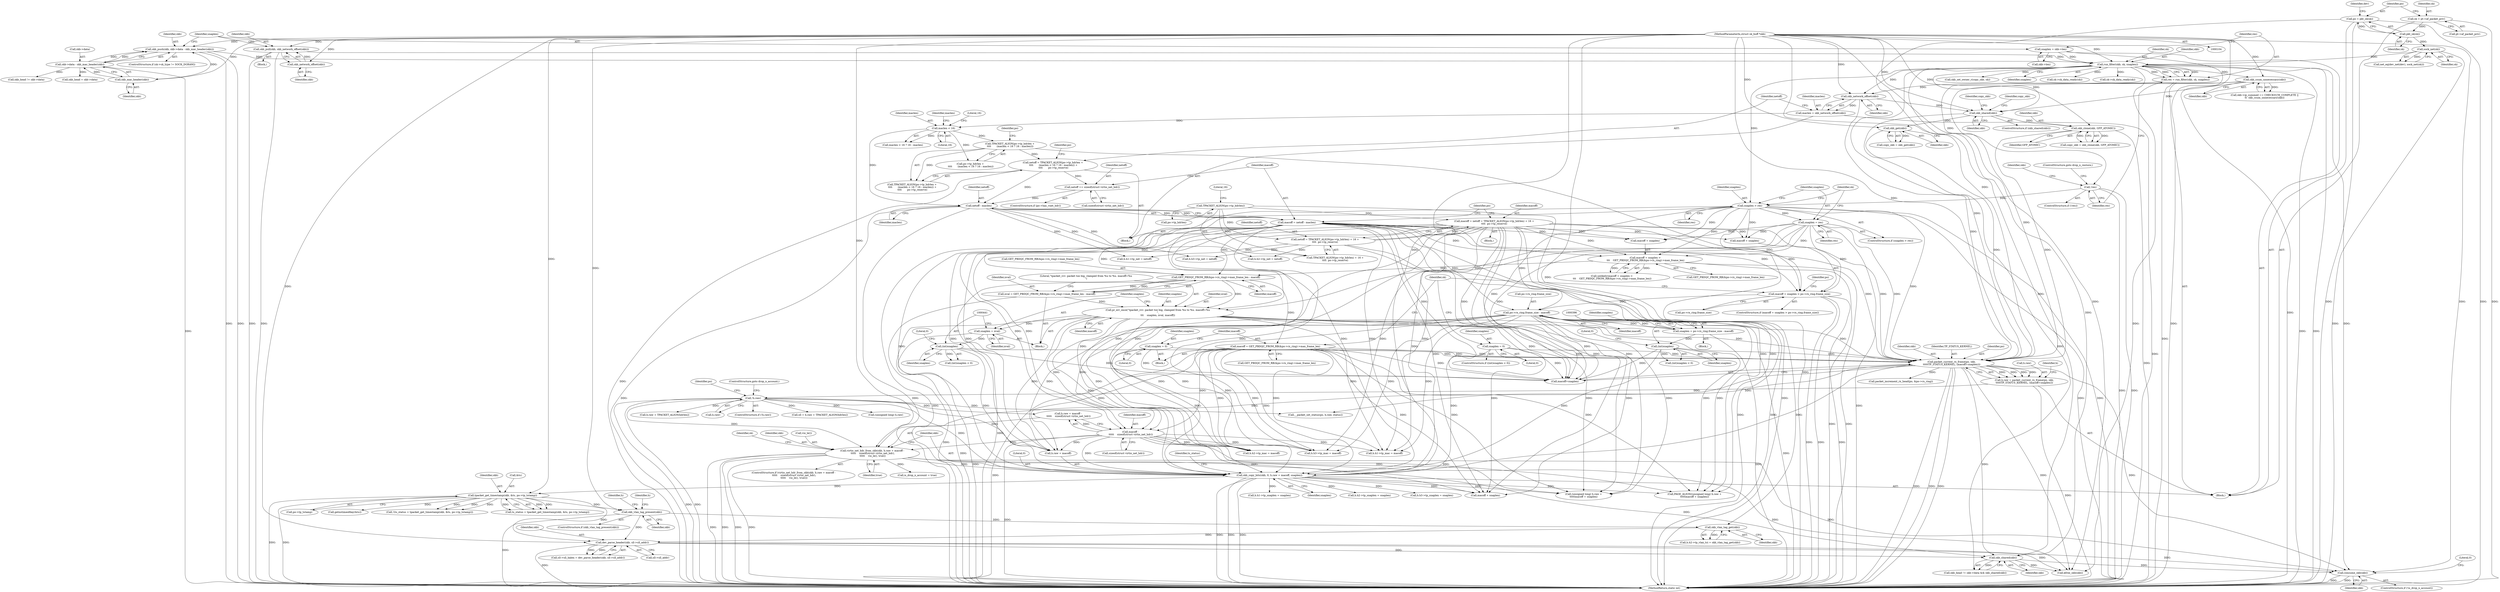 digraph "0_linux_edbd58be15a957f6a760c4a514cd475217eb97fd@pointer" {
"1000991" [label="(Call,consume_skb(skb))"];
"1000974" [label="(Call,skb_shared(skb))"];
"1000853" [label="(Call,dev_parse_header(skb, sll->sll_addr))"];
"1000699" [label="(Call,skb_vlan_tag_present(skb))"];
"1000572" [label="(Call,tpacket_get_timestamp(skb, &ts, po->tp_tstamp))"];
"1000559" [label="(Call,skb_copy_bits(skb, 0, h.raw + macoff, snaplen))"];
"1000538" [label="(Call,virtio_net_hdr_from_skb(skb, h.raw + macoff -\n \t\t\t\t\t    sizeof(struct virtio_net_hdr),\n \t\t\t\t\t    vio_le(), true))"];
"1000468" [label="(Call,packet_current_rx_frame(po, skb,\n\t\t\t\t\tTP_STATUS_KERNEL, (macoff+snaplen)))"];
"1000175" [label="(Call,po = pkt_sk(sk))"];
"1000177" [label="(Call,pkt_sk(sk))"];
"1000170" [label="(Call,sk = pt->af_packet_priv)"];
"1000372" [label="(Call,skb_get(skb))"];
"1000360" [label="(Call,skb_shared(skb))"];
"1000294" [label="(Call,skb_network_offset(skb))"];
"1000256" [label="(Call,skb_csum_unnecessary(skb))"];
"1000225" [label="(Call,run_filter(skb, sk, snaplen))"];
"1000198" [label="(Call,skb_push(skb, skb->data - skb_mac_header(skb)))"];
"1000204" [label="(Call,skb_mac_header(skb))"];
"1000105" [label="(MethodParameterIn,struct sk_buff *skb)"];
"1000200" [label="(Call,skb->data - skb_mac_header(skb))"];
"1000214" [label="(Call,skb_pull(skb, skb_network_offset(skb)))"];
"1000216" [label="(Call,skb_network_offset(skb))"];
"1000184" [label="(Call,sock_net(sk))"];
"1000218" [label="(Call,snaplen = skb->len)"];
"1000365" [label="(Call,skb_clone(skb, GFP_ATOMIC))"];
"1000386" [label="(Call,po->rx_ring.frame_size - macoff)"];
"1000334" [label="(Call,macoff + snaplen > po->rx_ring.frame_size)"];
"1000275" [label="(Call,macoff = netoff = TPACKET_ALIGN(po->tp_hdrlen) + 16 +\n\t\t\t\t  po->tp_reserve)"];
"1000277" [label="(Call,netoff = TPACKET_ALIGN(po->tp_hdrlen) + 16 +\n\t\t\t\t  po->tp_reserve)"];
"1000280" [label="(Call,TPACKET_ALIGN(po->tp_hdrlen))"];
"1000321" [label="(Call,macoff = netoff - maclen)"];
"1000323" [label="(Call,netoff - maclen)"];
"1000317" [label="(Call,netoff += sizeof(struct virtio_net_hdr))"];
"1000296" [label="(Call,netoff = TPACKET_ALIGN(po->tp_hdrlen +\n \t\t\t\t       (maclen < 16 ? 16 : maclen)) +\n \t\t\t\t       po->tp_reserve)"];
"1000299" [label="(Call,TPACKET_ALIGN(po->tp_hdrlen +\n \t\t\t\t       (maclen < 16 ? 16 : maclen)))"];
"1000305" [label="(Call,maclen < 16)"];
"1000292" [label="(Call,maclen = skb_network_offset(skb))"];
"1000262" [label="(Call,snaplen > res)"];
"1000230" [label="(Call,!res)"];
"1000223" [label="(Call,res = run_filter(skb, sk, snaplen))"];
"1000265" [label="(Call,snaplen = res)"];
"1000448" [label="(Call,macoff = GET_PBDQC_FROM_RB(&po->rx_ring)->max_frame_len)"];
"1000420" [label="(Call,GET_PBDQC_FROM_RB(&po->rx_ring)->max_frame_len - macoff)"];
"1000405" [label="(Call,macoff + snaplen >\n \t\t\t    GET_PBDQC_FROM_RB(&po->rx_ring)->max_frame_len)"];
"1000429" [label="(Call,pr_err_once(\"tpacket_rcv: packet too big, clamped from %u to %u. macoff=%u\n\",\n\t\t\t    snaplen, nval, macoff))"];
"1000418" [label="(Call,nval = GET_PBDQC_FROM_RB(&po->rx_ring)->max_frame_len - macoff)"];
"1000440" [label="(Call,(int)snaplen)"];
"1000434" [label="(Call,snaplen = nval)"];
"1000395" [label="(Call,(int)snaplen)"];
"1000384" [label="(Call,snaplen = po->rx_ring.frame_size - macoff)"];
"1000445" [label="(Call,snaplen = 0)"];
"1000399" [label="(Call,snaplen = 0)"];
"1000476" [label="(Call,!h.raw)"];
"1000464" [label="(Call,h.raw = packet_current_rx_frame(po, skb,\n\t\t\t\t\tTP_STATUS_KERNEL, (macoff+snaplen)))"];
"1000544" [label="(Call,macoff -\n \t\t\t\t\t    sizeof(struct virtio_net_hdr))"];
"1000708" [label="(Call,skb_vlan_tag_get(skb))"];
"1000572" [label="(Call,tpacket_get_timestamp(skb, &ts, po->tp_tstamp))"];
"1000919" [label="(Call,(unsigned long) h.raw +\n\t\t\t\t\tmacoff + snaplen)"];
"1000292" [label="(Call,maclen = skb_network_offset(skb))"];
"1000385" [label="(Identifier,snaplen)"];
"1000445" [label="(Call,snaplen = 0)"];
"1000464" [label="(Call,h.raw = packet_current_rx_frame(po, skb,\n\t\t\t\t\tTP_STATUS_KERNEL, (macoff+snaplen)))"];
"1000220" [label="(Call,skb->len)"];
"1000315" [label="(Identifier,po)"];
"1000311" [label="(Identifier,po)"];
"1000257" [label="(Identifier,skb)"];
"1000232" [label="(ControlStructure,goto drop_n_restore;)"];
"1000386" [label="(Call,po->rx_ring.frame_size - macoff)"];
"1000373" [label="(Identifier,skb)"];
"1000381" [label="(Call,skb_set_owner_r(copy_skb, sk))"];
"1000277" [label="(Call,netoff = TPACKET_ALIGN(po->tp_hdrlen) + 16 +\n\t\t\t\t  po->tp_reserve)"];
"1000213" [label="(Block,)"];
"1000181" [label="(Call,net_eq(dev_net(dev), sock_net(sk)))"];
"1000219" [label="(Identifier,snaplen)"];
"1000468" [label="(Call,packet_current_rx_frame(po, skb,\n\t\t\t\t\tTP_STATUS_KERNEL, (macoff+snaplen)))"];
"1000290" [label="(Block,)"];
"1000271" [label="(Identifier,sk)"];
"1000855" [label="(Call,sll->sll_addr)"];
"1000920" [label="(Call,(unsigned long) h.raw)"];
"1000548" [label="(Call,vio_le())"];
"1000404" [label="(Call,unlikely(macoff + snaplen >\n \t\t\t    GET_PBDQC_FROM_RB(&po->rx_ring)->max_frame_len))"];
"1000178" [label="(Identifier,sk)"];
"1000217" [label="(Identifier,skb)"];
"1000573" [label="(Identifier,skb)"];
"1000461" [label="(Identifier,sk)"];
"1000843" [label="(Call,h.raw + TPACKET_ALIGN(hdrlen))"];
"1000265" [label="(Call,snaplen = res)"];
"1000304" [label="(Call,maclen < 16 ? 16 : maclen)"];
"1000470" [label="(Identifier,skb)"];
"1000228" [label="(Identifier,snaplen)"];
"1000275" [label="(Call,macoff = netoff = TPACKET_ALIGN(po->tp_hdrlen) + 16 +\n\t\t\t\t  po->tp_reserve)"];
"1000992" [label="(Identifier,skb)"];
"1000537" [label="(ControlStructure,if (virtio_net_hdr_from_skb(skb, h.raw + macoff -\n \t\t\t\t\t    sizeof(struct virtio_net_hdr),\n \t\t\t\t\t    vio_le(), true)))"];
"1000306" [label="(Identifier,maclen)"];
"1000571" [label="(Identifier,ts_status)"];
"1000176" [label="(Identifier,po)"];
"1000170" [label="(Call,sk = pt->af_packet_priv)"];
"1000313" [label="(ControlStructure,if (po->has_vnet_hdr))"];
"1000447" [label="(Literal,0)"];
"1000793" [label="(Call,h.h3->tp_net = netoff)"];
"1000395" [label="(Call,(int)snaplen)"];
"1000431" [label="(Identifier,snaplen)"];
"1000484" [label="(Identifier,po)"];
"1000709" [label="(Identifier,skb)"];
"1000236" [label="(Identifier,skb)"];
"1000227" [label="(Identifier,sk)"];
"1000325" [label="(Identifier,maclen)"];
"1000321" [label="(Call,macoff = netoff - maclen)"];
"1000319" [label="(Call,sizeof(struct virtio_net_hdr))"];
"1000401" [label="(Literal,0)"];
"1000334" [label="(Call,macoff + snaplen > po->rx_ring.frame_size)"];
"1000335" [label="(Call,macoff + snaplen)"];
"1000700" [label="(Identifier,skb)"];
"1000177" [label="(Call,pkt_sk(sk))"];
"1000367" [label="(Identifier,GFP_ATOMIC)"];
"1000297" [label="(Identifier,netoff)"];
"1000256" [label="(Call,skb_csum_unnecessary(skb))"];
"1000371" [label="(Identifier,copy_skb)"];
"1000398" [label="(Literal,0)"];
"1000215" [label="(Identifier,skb)"];
"1000446" [label="(Identifier,snaplen)"];
"1000205" [label="(Identifier,skb)"];
"1000109" [label="(Block,)"];
"1000171" [label="(Identifier,sk)"];
"1000323" [label="(Call,netoff - maclen)"];
"1000443" [label="(Literal,0)"];
"1001022" [label="(MethodReturn,static int)"];
"1000432" [label="(Identifier,nval)"];
"1000406" [label="(Call,macoff + snaplen)"];
"1000546" [label="(Call,sizeof(struct virtio_net_hdr))"];
"1000309" [label="(Identifier,maclen)"];
"1000216" [label="(Call,skb_network_offset(skb))"];
"1000308" [label="(Literal,16)"];
"1000918" [label="(Call,PAGE_ALIGN((unsigned long) h.raw +\n\t\t\t\t\tmacoff + snaplen))"];
"1000200" [label="(Call,skb->data - skb_mac_header(skb))"];
"1000488" [label="(Call,packet_increment_rx_head(po, &po->rx_ring))"];
"1000264" [label="(Identifier,res)"];
"1000477" [label="(Call,h.raw)"];
"1000853" [label="(Call,dev_parse_header(skb, sll->sll_addr))"];
"1000544" [label="(Call,macoff -\n \t\t\t\t\t    sizeof(struct virtio_net_hdr))"];
"1000433" [label="(Identifier,macoff)"];
"1000925" [label="(Call,macoff + snaplen)"];
"1000428" [label="(Identifier,macoff)"];
"1000400" [label="(Identifier,snaplen)"];
"1000702" [label="(Call,h.h2->tp_vlan_tci = skb_vlan_tag_get(skb))"];
"1000365" [label="(Call,skb_clone(skb, GFP_ATOMIC))"];
"1000226" [label="(Identifier,skb)"];
"1000786" [label="(Call,h.h3->tp_mac = macoff)"];
"1000263" [label="(Identifier,snaplen)"];
"1000192" [label="(ControlStructure,if (sk->sk_type != SOCK_DGRAM))"];
"1000614" [label="(Call,h.h1->tp_net = netoff)"];
"1000343" [label="(Block,)"];
"1000231" [label="(Identifier,res)"];
"1000994" [label="(Call,kfree_skb(skb))"];
"1000361" [label="(Identifier,skb)"];
"1000607" [label="(Call,h.h1->tp_mac = macoff)"];
"1000405" [label="(Call,macoff + snaplen >\n \t\t\t    GET_PBDQC_FROM_RB(&po->rx_ring)->max_frame_len)"];
"1000854" [label="(Identifier,skb)"];
"1000318" [label="(Identifier,netoff)"];
"1000296" [label="(Call,netoff = TPACKET_ALIGN(po->tp_hdrlen +\n \t\t\t\t       (maclen < 16 ? 16 : maclen)) +\n \t\t\t\t       po->tp_reserve)"];
"1000849" [label="(Call,sll->sll_halen = dev_parse_header(skb, sll->sll_addr))"];
"1000285" [label="(Literal,16)"];
"1000444" [label="(Block,)"];
"1000279" [label="(Call,TPACKET_ALIGN(po->tp_hdrlen) + 16 +\n\t\t\t\t  po->tp_reserve)"];
"1000436" [label="(Identifier,nval)"];
"1000387" [label="(Call,po->rx_ring.frame_size)"];
"1000779" [label="(Call,h.h3->tp_snaplen = snaplen)"];
"1000175" [label="(Call,po = pkt_sk(sk))"];
"1000370" [label="(Call,copy_skb = skb_get(skb))"];
"1000250" [label="(Call,skb->ip_summed == CHECKSUM_COMPLETE ||\n\t\t  skb_csum_unnecessary(skb))"];
"1000224" [label="(Identifier,res)"];
"1000475" [label="(ControlStructure,if (!h.raw))"];
"1000281" [label="(Call,po->tp_hdrlen)"];
"1000730" [label="(Identifier,h)"];
"1000294" [label="(Call,skb_network_offset(skb))"];
"1000366" [label="(Identifier,skb)"];
"1000540" [label="(Call,h.raw + macoff -\n \t\t\t\t\t    sizeof(struct virtio_net_hdr))"];
"1000360" [label="(Call,skb_shared(skb))"];
"1000372" [label="(Call,skb_get(skb))"];
"1000666" [label="(Call,h.h2->tp_mac = macoff)"];
"1000448" [label="(Call,macoff = GET_PBDQC_FROM_RB(&po->rx_ring)->max_frame_len)"];
"1000545" [label="(Identifier,macoff)"];
"1000600" [label="(Call,h.h1->tp_snaplen = snaplen)"];
"1000204" [label="(Call,skb_mac_header(skb))"];
"1000305" [label="(Call,maclen < 16)"];
"1000574" [label="(Call,&ts)"];
"1000359" [label="(ControlStructure,if (skb_shared(skb)))"];
"1000480" [label="(ControlStructure,goto drop_n_account;)"];
"1000538" [label="(Call,virtio_net_hdr_from_skb(skb, h.raw + macoff -\n \t\t\t\t\t    sizeof(struct virtio_net_hdr),\n \t\t\t\t\t    vio_le(), true))"];
"1000465" [label="(Call,h.raw)"];
"1000449" [label="(Identifier,macoff)"];
"1000299" [label="(Call,TPACKET_ALIGN(po->tp_hdrlen +\n \t\t\t\t       (maclen < 16 ? 16 : maclen)))"];
"1000230" [label="(Call,!res)"];
"1000183" [label="(Identifier,dev)"];
"1000975" [label="(Identifier,skb)"];
"1000300" [label="(Call,po->tp_hdrlen +\n \t\t\t\t       (maclen < 16 ? 16 : maclen))"];
"1000409" [label="(Call,GET_PBDQC_FROM_RB(&po->rx_ring)->max_frame_len)"];
"1000393" [label="(ControlStructure,if ((int)snaplen < 0))"];
"1000539" [label="(Identifier,skb)"];
"1000567" [label="(Identifier,snaplen)"];
"1000988" [label="(ControlStructure,if (!is_drop_n_account))"];
"1000560" [label="(Identifier,skb)"];
"1000699" [label="(Call,skb_vlan_tag_present(skb))"];
"1000549" [label="(Identifier,true)"];
"1000421" [label="(Call,GET_PBDQC_FROM_RB(&po->rx_ring)->max_frame_len)"];
"1000841" [label="(Call,sll = h.raw + TPACKET_ALIGN(hdrlen))"];
"1000999" [label="(Call,is_drop_n_account = true)"];
"1000476" [label="(Call,!h.raw)"];
"1000347" [label="(Identifier,po)"];
"1000329" [label="(Identifier,po)"];
"1000338" [label="(Call,po->rx_ring.frame_size)"];
"1000274" [label="(Block,)"];
"1000280" [label="(Call,TPACKET_ALIGN(po->tp_hdrlen))"];
"1000974" [label="(Call,skb_shared(skb))"];
"1000420" [label="(Call,GET_PBDQC_FROM_RB(&po->rx_ring)->max_frame_len - macoff)"];
"1000276" [label="(Identifier,macoff)"];
"1000705" [label="(Identifier,h)"];
"1000997" [label="(Literal,0)"];
"1000105" [label="(MethodParameterIn,struct sk_buff *skb)"];
"1000708" [label="(Call,skb_vlan_tag_get(skb))"];
"1000317" [label="(Call,netoff += sizeof(struct virtio_net_hdr))"];
"1000394" [label="(Call,(int)snaplen < 0)"];
"1000262" [label="(Call,snaplen > res)"];
"1000579" [label="(Call,getnstimeofday(&ts))"];
"1000384" [label="(Call,snaplen = po->rx_ring.frame_size - macoff)"];
"1000392" [label="(Identifier,macoff)"];
"1000569" [label="(Call,!(ts_status = tpacket_get_timestamp(skb, &ts, po->tp_tstamp)))"];
"1000364" [label="(Identifier,copy_skb)"];
"1000324" [label="(Identifier,netoff)"];
"1000278" [label="(Identifier,netoff)"];
"1000439" [label="(Call,(int)snaplen < 0)"];
"1000307" [label="(Literal,16)"];
"1000198" [label="(Call,skb_push(skb, skb->data - skb_mac_header(skb)))"];
"1000562" [label="(Call,h.raw + macoff)"];
"1000559" [label="(Call,skb_copy_bits(skb, 0, h.raw + macoff, snaplen))"];
"1000374" [label="(Call,skb_head = skb->data)"];
"1001017" [label="(Call,sk->sk_data_ready(sk))"];
"1000969" [label="(Call,skb_head != skb->data)"];
"1000570" [label="(Call,ts_status = tpacket_get_timestamp(skb, &ts, po->tp_tstamp))"];
"1000267" [label="(Identifier,res)"];
"1000576" [label="(Call,po->tp_tstamp)"];
"1000223" [label="(Call,res = run_filter(skb, sk, snaplen))"];
"1000478" [label="(Identifier,h)"];
"1000416" [label="(Block,)"];
"1000968" [label="(Call,skb_head != skb->data && skb_shared(skb))"];
"1000225" [label="(Call,run_filter(skb, sk, snaplen))"];
"1000295" [label="(Identifier,skb)"];
"1000698" [label="(ControlStructure,if (skb_vlan_tag_present(skb)))"];
"1000471" [label="(Identifier,TP_STATUS_KERNEL)"];
"1000184" [label="(Call,sock_net(sk))"];
"1000418" [label="(Call,nval = GET_PBDQC_FROM_RB(&po->rx_ring)->max_frame_len - macoff)"];
"1000214" [label="(Call,skb_pull(skb, skb_network_offset(skb)))"];
"1000298" [label="(Call,TPACKET_ALIGN(po->tp_hdrlen +\n \t\t\t\t       (maclen < 16 ? 16 : maclen)) +\n \t\t\t\t       po->tp_reserve)"];
"1000561" [label="(Literal,0)"];
"1000419" [label="(Identifier,nval)"];
"1000229" [label="(ControlStructure,if (!res))"];
"1000951" [label="(Call,__packet_set_status(po, h.raw, status))"];
"1000266" [label="(Identifier,snaplen)"];
"1000472" [label="(Call,macoff+snaplen)"];
"1000991" [label="(Call,consume_skb(skb))"];
"1000293" [label="(Identifier,maclen)"];
"1000659" [label="(Call,h.h2->tp_snaplen = snaplen)"];
"1000429" [label="(Call,pr_err_once(\"tpacket_rcv: packet too big, clamped from %u to %u. macoff=%u\n\",\n\t\t\t    snaplen, nval, macoff))"];
"1000322" [label="(Identifier,macoff)"];
"1000397" [label="(Identifier,snaplen)"];
"1000399" [label="(Call,snaplen = 0)"];
"1000957" [label="(Call,sk->sk_data_ready(sk))"];
"1000201" [label="(Call,skb->data)"];
"1000450" [label="(Call,GET_PBDQC_FROM_RB(&po->rx_ring)->max_frame_len)"];
"1000434" [label="(Call,snaplen = nval)"];
"1000430" [label="(Literal,\"tpacket_rcv: packet too big, clamped from %u to %u. macoff=%u\n\")"];
"1000261" [label="(ControlStructure,if (snaplen > res))"];
"1000440" [label="(Call,(int)snaplen)"];
"1000469" [label="(Identifier,po)"];
"1000218" [label="(Call,snaplen = skb->len)"];
"1000333" [label="(ControlStructure,if (macoff + snaplen > po->rx_ring.frame_size))"];
"1000673" [label="(Call,h.h2->tp_net = netoff)"];
"1000172" [label="(Call,pt->af_packet_priv)"];
"1000185" [label="(Identifier,sk)"];
"1000199" [label="(Identifier,skb)"];
"1000363" [label="(Call,copy_skb = skb_clone(skb, GFP_ATOMIC))"];
"1000442" [label="(Identifier,snaplen)"];
"1000435" [label="(Identifier,snaplen)"];
"1000555" [label="(Identifier,sk)"];
"1000991" -> "1000988"  [label="AST: "];
"1000991" -> "1000992"  [label="CFG: "];
"1000992" -> "1000991"  [label="AST: "];
"1000997" -> "1000991"  [label="CFG: "];
"1000991" -> "1001022"  [label="DDG: "];
"1000991" -> "1001022"  [label="DDG: "];
"1000974" -> "1000991"  [label="DDG: "];
"1000853" -> "1000991"  [label="DDG: "];
"1000538" -> "1000991"  [label="DDG: "];
"1000468" -> "1000991"  [label="DDG: "];
"1000225" -> "1000991"  [label="DDG: "];
"1000105" -> "1000991"  [label="DDG: "];
"1000974" -> "1000968"  [label="AST: "];
"1000974" -> "1000975"  [label="CFG: "];
"1000975" -> "1000974"  [label="AST: "];
"1000968" -> "1000974"  [label="CFG: "];
"1000974" -> "1000968"  [label="DDG: "];
"1000853" -> "1000974"  [label="DDG: "];
"1000538" -> "1000974"  [label="DDG: "];
"1000468" -> "1000974"  [label="DDG: "];
"1000225" -> "1000974"  [label="DDG: "];
"1000105" -> "1000974"  [label="DDG: "];
"1000974" -> "1000994"  [label="DDG: "];
"1000853" -> "1000849"  [label="AST: "];
"1000853" -> "1000855"  [label="CFG: "];
"1000854" -> "1000853"  [label="AST: "];
"1000855" -> "1000853"  [label="AST: "];
"1000849" -> "1000853"  [label="CFG: "];
"1000853" -> "1001022"  [label="DDG: "];
"1000853" -> "1000849"  [label="DDG: "];
"1000853" -> "1000849"  [label="DDG: "];
"1000699" -> "1000853"  [label="DDG: "];
"1000708" -> "1000853"  [label="DDG: "];
"1000572" -> "1000853"  [label="DDG: "];
"1000105" -> "1000853"  [label="DDG: "];
"1000853" -> "1000994"  [label="DDG: "];
"1000699" -> "1000698"  [label="AST: "];
"1000699" -> "1000700"  [label="CFG: "];
"1000700" -> "1000699"  [label="AST: "];
"1000705" -> "1000699"  [label="CFG: "];
"1000730" -> "1000699"  [label="CFG: "];
"1000699" -> "1001022"  [label="DDG: "];
"1000572" -> "1000699"  [label="DDG: "];
"1000105" -> "1000699"  [label="DDG: "];
"1000699" -> "1000708"  [label="DDG: "];
"1000572" -> "1000570"  [label="AST: "];
"1000572" -> "1000576"  [label="CFG: "];
"1000573" -> "1000572"  [label="AST: "];
"1000574" -> "1000572"  [label="AST: "];
"1000576" -> "1000572"  [label="AST: "];
"1000570" -> "1000572"  [label="CFG: "];
"1000572" -> "1001022"  [label="DDG: "];
"1000572" -> "1001022"  [label="DDG: "];
"1000572" -> "1000569"  [label="DDG: "];
"1000572" -> "1000569"  [label="DDG: "];
"1000572" -> "1000569"  [label="DDG: "];
"1000572" -> "1000570"  [label="DDG: "];
"1000572" -> "1000570"  [label="DDG: "];
"1000572" -> "1000570"  [label="DDG: "];
"1000559" -> "1000572"  [label="DDG: "];
"1000105" -> "1000572"  [label="DDG: "];
"1000572" -> "1000579"  [label="DDG: "];
"1000559" -> "1000109"  [label="AST: "];
"1000559" -> "1000567"  [label="CFG: "];
"1000560" -> "1000559"  [label="AST: "];
"1000561" -> "1000559"  [label="AST: "];
"1000562" -> "1000559"  [label="AST: "];
"1000567" -> "1000559"  [label="AST: "];
"1000571" -> "1000559"  [label="CFG: "];
"1000559" -> "1001022"  [label="DDG: "];
"1000559" -> "1001022"  [label="DDG: "];
"1000559" -> "1001022"  [label="DDG: "];
"1000538" -> "1000559"  [label="DDG: "];
"1000468" -> "1000559"  [label="DDG: "];
"1000105" -> "1000559"  [label="DDG: "];
"1000476" -> "1000559"  [label="DDG: "];
"1000544" -> "1000559"  [label="DDG: "];
"1000386" -> "1000559"  [label="DDG: "];
"1000448" -> "1000559"  [label="DDG: "];
"1000429" -> "1000559"  [label="DDG: "];
"1000275" -> "1000559"  [label="DDG: "];
"1000321" -> "1000559"  [label="DDG: "];
"1000440" -> "1000559"  [label="DDG: "];
"1000395" -> "1000559"  [label="DDG: "];
"1000445" -> "1000559"  [label="DDG: "];
"1000399" -> "1000559"  [label="DDG: "];
"1000262" -> "1000559"  [label="DDG: "];
"1000265" -> "1000559"  [label="DDG: "];
"1000559" -> "1000600"  [label="DDG: "];
"1000559" -> "1000659"  [label="DDG: "];
"1000559" -> "1000779"  [label="DDG: "];
"1000559" -> "1000918"  [label="DDG: "];
"1000559" -> "1000919"  [label="DDG: "];
"1000559" -> "1000925"  [label="DDG: "];
"1000538" -> "1000537"  [label="AST: "];
"1000538" -> "1000549"  [label="CFG: "];
"1000539" -> "1000538"  [label="AST: "];
"1000540" -> "1000538"  [label="AST: "];
"1000548" -> "1000538"  [label="AST: "];
"1000549" -> "1000538"  [label="AST: "];
"1000555" -> "1000538"  [label="CFG: "];
"1000560" -> "1000538"  [label="CFG: "];
"1000538" -> "1001022"  [label="DDG: "];
"1000538" -> "1001022"  [label="DDG: "];
"1000538" -> "1001022"  [label="DDG: "];
"1000538" -> "1001022"  [label="DDG: "];
"1000468" -> "1000538"  [label="DDG: "];
"1000105" -> "1000538"  [label="DDG: "];
"1000476" -> "1000538"  [label="DDG: "];
"1000544" -> "1000538"  [label="DDG: "];
"1000538" -> "1000994"  [label="DDG: "];
"1000538" -> "1000999"  [label="DDG: "];
"1000468" -> "1000464"  [label="AST: "];
"1000468" -> "1000472"  [label="CFG: "];
"1000469" -> "1000468"  [label="AST: "];
"1000470" -> "1000468"  [label="AST: "];
"1000471" -> "1000468"  [label="AST: "];
"1000472" -> "1000468"  [label="AST: "];
"1000464" -> "1000468"  [label="CFG: "];
"1000468" -> "1001022"  [label="DDG: "];
"1000468" -> "1001022"  [label="DDG: "];
"1000468" -> "1001022"  [label="DDG: "];
"1000468" -> "1000464"  [label="DDG: "];
"1000468" -> "1000464"  [label="DDG: "];
"1000468" -> "1000464"  [label="DDG: "];
"1000468" -> "1000464"  [label="DDG: "];
"1000175" -> "1000468"  [label="DDG: "];
"1000372" -> "1000468"  [label="DDG: "];
"1000365" -> "1000468"  [label="DDG: "];
"1000294" -> "1000468"  [label="DDG: "];
"1000256" -> "1000468"  [label="DDG: "];
"1000225" -> "1000468"  [label="DDG: "];
"1000105" -> "1000468"  [label="DDG: "];
"1000386" -> "1000468"  [label="DDG: "];
"1000448" -> "1000468"  [label="DDG: "];
"1000429" -> "1000468"  [label="DDG: "];
"1000275" -> "1000468"  [label="DDG: "];
"1000321" -> "1000468"  [label="DDG: "];
"1000440" -> "1000468"  [label="DDG: "];
"1000395" -> "1000468"  [label="DDG: "];
"1000445" -> "1000468"  [label="DDG: "];
"1000399" -> "1000468"  [label="DDG: "];
"1000262" -> "1000468"  [label="DDG: "];
"1000265" -> "1000468"  [label="DDG: "];
"1000468" -> "1000488"  [label="DDG: "];
"1000468" -> "1000951"  [label="DDG: "];
"1000468" -> "1000994"  [label="DDG: "];
"1000175" -> "1000109"  [label="AST: "];
"1000175" -> "1000177"  [label="CFG: "];
"1000176" -> "1000175"  [label="AST: "];
"1000177" -> "1000175"  [label="AST: "];
"1000183" -> "1000175"  [label="CFG: "];
"1000175" -> "1001022"  [label="DDG: "];
"1000175" -> "1001022"  [label="DDG: "];
"1000177" -> "1000175"  [label="DDG: "];
"1000177" -> "1000178"  [label="CFG: "];
"1000178" -> "1000177"  [label="AST: "];
"1000170" -> "1000177"  [label="DDG: "];
"1000177" -> "1000184"  [label="DDG: "];
"1000170" -> "1000109"  [label="AST: "];
"1000170" -> "1000172"  [label="CFG: "];
"1000171" -> "1000170"  [label="AST: "];
"1000172" -> "1000170"  [label="AST: "];
"1000176" -> "1000170"  [label="CFG: "];
"1000170" -> "1001022"  [label="DDG: "];
"1000372" -> "1000370"  [label="AST: "];
"1000372" -> "1000373"  [label="CFG: "];
"1000373" -> "1000372"  [label="AST: "];
"1000370" -> "1000372"  [label="CFG: "];
"1000372" -> "1000370"  [label="DDG: "];
"1000360" -> "1000372"  [label="DDG: "];
"1000105" -> "1000372"  [label="DDG: "];
"1000360" -> "1000359"  [label="AST: "];
"1000360" -> "1000361"  [label="CFG: "];
"1000361" -> "1000360"  [label="AST: "];
"1000364" -> "1000360"  [label="CFG: "];
"1000371" -> "1000360"  [label="CFG: "];
"1000294" -> "1000360"  [label="DDG: "];
"1000256" -> "1000360"  [label="DDG: "];
"1000225" -> "1000360"  [label="DDG: "];
"1000105" -> "1000360"  [label="DDG: "];
"1000360" -> "1000365"  [label="DDG: "];
"1000360" -> "1000968"  [label="DDG: "];
"1000294" -> "1000292"  [label="AST: "];
"1000294" -> "1000295"  [label="CFG: "];
"1000295" -> "1000294"  [label="AST: "];
"1000292" -> "1000294"  [label="CFG: "];
"1000294" -> "1000292"  [label="DDG: "];
"1000256" -> "1000294"  [label="DDG: "];
"1000225" -> "1000294"  [label="DDG: "];
"1000105" -> "1000294"  [label="DDG: "];
"1000256" -> "1000250"  [label="AST: "];
"1000256" -> "1000257"  [label="CFG: "];
"1000257" -> "1000256"  [label="AST: "];
"1000250" -> "1000256"  [label="CFG: "];
"1000256" -> "1000250"  [label="DDG: "];
"1000225" -> "1000256"  [label="DDG: "];
"1000105" -> "1000256"  [label="DDG: "];
"1000225" -> "1000223"  [label="AST: "];
"1000225" -> "1000228"  [label="CFG: "];
"1000226" -> "1000225"  [label="AST: "];
"1000227" -> "1000225"  [label="AST: "];
"1000228" -> "1000225"  [label="AST: "];
"1000223" -> "1000225"  [label="CFG: "];
"1000225" -> "1001022"  [label="DDG: "];
"1000225" -> "1001022"  [label="DDG: "];
"1000225" -> "1000223"  [label="DDG: "];
"1000225" -> "1000223"  [label="DDG: "];
"1000225" -> "1000223"  [label="DDG: "];
"1000198" -> "1000225"  [label="DDG: "];
"1000214" -> "1000225"  [label="DDG: "];
"1000105" -> "1000225"  [label="DDG: "];
"1000184" -> "1000225"  [label="DDG: "];
"1000218" -> "1000225"  [label="DDG: "];
"1000225" -> "1000262"  [label="DDG: "];
"1000225" -> "1000381"  [label="DDG: "];
"1000225" -> "1000957"  [label="DDG: "];
"1000225" -> "1000994"  [label="DDG: "];
"1000225" -> "1001017"  [label="DDG: "];
"1000198" -> "1000192"  [label="AST: "];
"1000198" -> "1000200"  [label="CFG: "];
"1000199" -> "1000198"  [label="AST: "];
"1000200" -> "1000198"  [label="AST: "];
"1000219" -> "1000198"  [label="CFG: "];
"1000198" -> "1001022"  [label="DDG: "];
"1000198" -> "1001022"  [label="DDG: "];
"1000204" -> "1000198"  [label="DDG: "];
"1000105" -> "1000198"  [label="DDG: "];
"1000200" -> "1000198"  [label="DDG: "];
"1000200" -> "1000198"  [label="DDG: "];
"1000204" -> "1000200"  [label="AST: "];
"1000204" -> "1000205"  [label="CFG: "];
"1000205" -> "1000204"  [label="AST: "];
"1000200" -> "1000204"  [label="CFG: "];
"1000204" -> "1000200"  [label="DDG: "];
"1000105" -> "1000204"  [label="DDG: "];
"1000105" -> "1000104"  [label="AST: "];
"1000105" -> "1001022"  [label="DDG: "];
"1000105" -> "1000214"  [label="DDG: "];
"1000105" -> "1000216"  [label="DDG: "];
"1000105" -> "1000365"  [label="DDG: "];
"1000105" -> "1000708"  [label="DDG: "];
"1000105" -> "1000994"  [label="DDG: "];
"1000201" -> "1000200"  [label="AST: "];
"1000200" -> "1001022"  [label="DDG: "];
"1000200" -> "1000374"  [label="DDG: "];
"1000200" -> "1000969"  [label="DDG: "];
"1000214" -> "1000213"  [label="AST: "];
"1000214" -> "1000216"  [label="CFG: "];
"1000215" -> "1000214"  [label="AST: "];
"1000216" -> "1000214"  [label="AST: "];
"1000219" -> "1000214"  [label="CFG: "];
"1000214" -> "1001022"  [label="DDG: "];
"1000214" -> "1001022"  [label="DDG: "];
"1000216" -> "1000214"  [label="DDG: "];
"1000216" -> "1000217"  [label="CFG: "];
"1000217" -> "1000216"  [label="AST: "];
"1000184" -> "1000181"  [label="AST: "];
"1000184" -> "1000185"  [label="CFG: "];
"1000185" -> "1000184"  [label="AST: "];
"1000181" -> "1000184"  [label="CFG: "];
"1000184" -> "1001022"  [label="DDG: "];
"1000184" -> "1000181"  [label="DDG: "];
"1000218" -> "1000109"  [label="AST: "];
"1000218" -> "1000220"  [label="CFG: "];
"1000219" -> "1000218"  [label="AST: "];
"1000220" -> "1000218"  [label="AST: "];
"1000224" -> "1000218"  [label="CFG: "];
"1000218" -> "1001022"  [label="DDG: "];
"1000365" -> "1000363"  [label="AST: "];
"1000365" -> "1000367"  [label="CFG: "];
"1000366" -> "1000365"  [label="AST: "];
"1000367" -> "1000365"  [label="AST: "];
"1000363" -> "1000365"  [label="CFG: "];
"1000365" -> "1001022"  [label="DDG: "];
"1000365" -> "1000363"  [label="DDG: "];
"1000365" -> "1000363"  [label="DDG: "];
"1000386" -> "1000384"  [label="AST: "];
"1000386" -> "1000392"  [label="CFG: "];
"1000387" -> "1000386"  [label="AST: "];
"1000392" -> "1000386"  [label="AST: "];
"1000384" -> "1000386"  [label="CFG: "];
"1000386" -> "1001022"  [label="DDG: "];
"1000386" -> "1000384"  [label="DDG: "];
"1000386" -> "1000384"  [label="DDG: "];
"1000334" -> "1000386"  [label="DDG: "];
"1000275" -> "1000386"  [label="DDG: "];
"1000321" -> "1000386"  [label="DDG: "];
"1000386" -> "1000472"  [label="DDG: "];
"1000386" -> "1000544"  [label="DDG: "];
"1000386" -> "1000562"  [label="DDG: "];
"1000386" -> "1000607"  [label="DDG: "];
"1000386" -> "1000666"  [label="DDG: "];
"1000386" -> "1000786"  [label="DDG: "];
"1000386" -> "1000918"  [label="DDG: "];
"1000386" -> "1000919"  [label="DDG: "];
"1000386" -> "1000925"  [label="DDG: "];
"1000334" -> "1000333"  [label="AST: "];
"1000334" -> "1000338"  [label="CFG: "];
"1000335" -> "1000334"  [label="AST: "];
"1000338" -> "1000334"  [label="AST: "];
"1000347" -> "1000334"  [label="CFG: "];
"1000461" -> "1000334"  [label="CFG: "];
"1000334" -> "1001022"  [label="DDG: "];
"1000334" -> "1001022"  [label="DDG: "];
"1000334" -> "1001022"  [label="DDG: "];
"1000275" -> "1000334"  [label="DDG: "];
"1000321" -> "1000334"  [label="DDG: "];
"1000262" -> "1000334"  [label="DDG: "];
"1000265" -> "1000334"  [label="DDG: "];
"1000275" -> "1000274"  [label="AST: "];
"1000275" -> "1000277"  [label="CFG: "];
"1000276" -> "1000275"  [label="AST: "];
"1000277" -> "1000275"  [label="AST: "];
"1000329" -> "1000275"  [label="CFG: "];
"1000277" -> "1000275"  [label="DDG: "];
"1000280" -> "1000275"  [label="DDG: "];
"1000275" -> "1000335"  [label="DDG: "];
"1000275" -> "1000405"  [label="DDG: "];
"1000275" -> "1000406"  [label="DDG: "];
"1000275" -> "1000420"  [label="DDG: "];
"1000275" -> "1000472"  [label="DDG: "];
"1000275" -> "1000544"  [label="DDG: "];
"1000275" -> "1000562"  [label="DDG: "];
"1000275" -> "1000607"  [label="DDG: "];
"1000275" -> "1000666"  [label="DDG: "];
"1000275" -> "1000786"  [label="DDG: "];
"1000275" -> "1000918"  [label="DDG: "];
"1000275" -> "1000919"  [label="DDG: "];
"1000275" -> "1000925"  [label="DDG: "];
"1000277" -> "1000279"  [label="CFG: "];
"1000278" -> "1000277"  [label="AST: "];
"1000279" -> "1000277"  [label="AST: "];
"1000277" -> "1001022"  [label="DDG: "];
"1000277" -> "1001022"  [label="DDG: "];
"1000280" -> "1000277"  [label="DDG: "];
"1000277" -> "1000614"  [label="DDG: "];
"1000277" -> "1000673"  [label="DDG: "];
"1000277" -> "1000793"  [label="DDG: "];
"1000280" -> "1000279"  [label="AST: "];
"1000280" -> "1000281"  [label="CFG: "];
"1000281" -> "1000280"  [label="AST: "];
"1000285" -> "1000280"  [label="CFG: "];
"1000280" -> "1001022"  [label="DDG: "];
"1000280" -> "1000279"  [label="DDG: "];
"1000321" -> "1000290"  [label="AST: "];
"1000321" -> "1000323"  [label="CFG: "];
"1000322" -> "1000321"  [label="AST: "];
"1000323" -> "1000321"  [label="AST: "];
"1000329" -> "1000321"  [label="CFG: "];
"1000321" -> "1001022"  [label="DDG: "];
"1000323" -> "1000321"  [label="DDG: "];
"1000323" -> "1000321"  [label="DDG: "];
"1000321" -> "1000335"  [label="DDG: "];
"1000321" -> "1000405"  [label="DDG: "];
"1000321" -> "1000406"  [label="DDG: "];
"1000321" -> "1000420"  [label="DDG: "];
"1000321" -> "1000472"  [label="DDG: "];
"1000321" -> "1000544"  [label="DDG: "];
"1000321" -> "1000562"  [label="DDG: "];
"1000321" -> "1000607"  [label="DDG: "];
"1000321" -> "1000666"  [label="DDG: "];
"1000321" -> "1000786"  [label="DDG: "];
"1000321" -> "1000918"  [label="DDG: "];
"1000321" -> "1000919"  [label="DDG: "];
"1000321" -> "1000925"  [label="DDG: "];
"1000323" -> "1000325"  [label="CFG: "];
"1000324" -> "1000323"  [label="AST: "];
"1000325" -> "1000323"  [label="AST: "];
"1000323" -> "1001022"  [label="DDG: "];
"1000323" -> "1001022"  [label="DDG: "];
"1000317" -> "1000323"  [label="DDG: "];
"1000296" -> "1000323"  [label="DDG: "];
"1000305" -> "1000323"  [label="DDG: "];
"1000323" -> "1000614"  [label="DDG: "];
"1000323" -> "1000673"  [label="DDG: "];
"1000323" -> "1000793"  [label="DDG: "];
"1000317" -> "1000313"  [label="AST: "];
"1000317" -> "1000319"  [label="CFG: "];
"1000318" -> "1000317"  [label="AST: "];
"1000319" -> "1000317"  [label="AST: "];
"1000322" -> "1000317"  [label="CFG: "];
"1000296" -> "1000317"  [label="DDG: "];
"1000296" -> "1000290"  [label="AST: "];
"1000296" -> "1000298"  [label="CFG: "];
"1000297" -> "1000296"  [label="AST: "];
"1000298" -> "1000296"  [label="AST: "];
"1000315" -> "1000296"  [label="CFG: "];
"1000296" -> "1001022"  [label="DDG: "];
"1000299" -> "1000296"  [label="DDG: "];
"1000299" -> "1000298"  [label="AST: "];
"1000299" -> "1000300"  [label="CFG: "];
"1000300" -> "1000299"  [label="AST: "];
"1000311" -> "1000299"  [label="CFG: "];
"1000299" -> "1001022"  [label="DDG: "];
"1000299" -> "1000298"  [label="DDG: "];
"1000305" -> "1000299"  [label="DDG: "];
"1000305" -> "1000304"  [label="AST: "];
"1000305" -> "1000307"  [label="CFG: "];
"1000306" -> "1000305"  [label="AST: "];
"1000307" -> "1000305"  [label="AST: "];
"1000308" -> "1000305"  [label="CFG: "];
"1000309" -> "1000305"  [label="CFG: "];
"1000305" -> "1000300"  [label="DDG: "];
"1000292" -> "1000305"  [label="DDG: "];
"1000305" -> "1000304"  [label="DDG: "];
"1000292" -> "1000290"  [label="AST: "];
"1000293" -> "1000292"  [label="AST: "];
"1000297" -> "1000292"  [label="CFG: "];
"1000292" -> "1001022"  [label="DDG: "];
"1000262" -> "1000261"  [label="AST: "];
"1000262" -> "1000264"  [label="CFG: "];
"1000263" -> "1000262"  [label="AST: "];
"1000264" -> "1000262"  [label="AST: "];
"1000266" -> "1000262"  [label="CFG: "];
"1000271" -> "1000262"  [label="CFG: "];
"1000262" -> "1001022"  [label="DDG: "];
"1000262" -> "1001022"  [label="DDG: "];
"1000230" -> "1000262"  [label="DDG: "];
"1000262" -> "1000265"  [label="DDG: "];
"1000262" -> "1000335"  [label="DDG: "];
"1000262" -> "1000405"  [label="DDG: "];
"1000262" -> "1000406"  [label="DDG: "];
"1000262" -> "1000429"  [label="DDG: "];
"1000262" -> "1000472"  [label="DDG: "];
"1000230" -> "1000229"  [label="AST: "];
"1000230" -> "1000231"  [label="CFG: "];
"1000231" -> "1000230"  [label="AST: "];
"1000232" -> "1000230"  [label="CFG: "];
"1000236" -> "1000230"  [label="CFG: "];
"1000230" -> "1001022"  [label="DDG: "];
"1000230" -> "1001022"  [label="DDG: "];
"1000223" -> "1000230"  [label="DDG: "];
"1000223" -> "1000109"  [label="AST: "];
"1000224" -> "1000223"  [label="AST: "];
"1000231" -> "1000223"  [label="CFG: "];
"1000223" -> "1001022"  [label="DDG: "];
"1000265" -> "1000261"  [label="AST: "];
"1000265" -> "1000267"  [label="CFG: "];
"1000266" -> "1000265"  [label="AST: "];
"1000267" -> "1000265"  [label="AST: "];
"1000271" -> "1000265"  [label="CFG: "];
"1000265" -> "1001022"  [label="DDG: "];
"1000265" -> "1000335"  [label="DDG: "];
"1000265" -> "1000405"  [label="DDG: "];
"1000265" -> "1000406"  [label="DDG: "];
"1000265" -> "1000429"  [label="DDG: "];
"1000265" -> "1000472"  [label="DDG: "];
"1000448" -> "1000444"  [label="AST: "];
"1000448" -> "1000450"  [label="CFG: "];
"1000449" -> "1000448"  [label="AST: "];
"1000450" -> "1000448"  [label="AST: "];
"1000461" -> "1000448"  [label="CFG: "];
"1000448" -> "1001022"  [label="DDG: "];
"1000420" -> "1000448"  [label="DDG: "];
"1000448" -> "1000472"  [label="DDG: "];
"1000448" -> "1000544"  [label="DDG: "];
"1000448" -> "1000562"  [label="DDG: "];
"1000448" -> "1000607"  [label="DDG: "];
"1000448" -> "1000666"  [label="DDG: "];
"1000448" -> "1000786"  [label="DDG: "];
"1000448" -> "1000918"  [label="DDG: "];
"1000448" -> "1000919"  [label="DDG: "];
"1000448" -> "1000925"  [label="DDG: "];
"1000420" -> "1000418"  [label="AST: "];
"1000420" -> "1000428"  [label="CFG: "];
"1000421" -> "1000420"  [label="AST: "];
"1000428" -> "1000420"  [label="AST: "];
"1000418" -> "1000420"  [label="CFG: "];
"1000420" -> "1001022"  [label="DDG: "];
"1000420" -> "1000418"  [label="DDG: "];
"1000420" -> "1000418"  [label="DDG: "];
"1000405" -> "1000420"  [label="DDG: "];
"1000420" -> "1000429"  [label="DDG: "];
"1000405" -> "1000404"  [label="AST: "];
"1000405" -> "1000409"  [label="CFG: "];
"1000406" -> "1000405"  [label="AST: "];
"1000409" -> "1000405"  [label="AST: "];
"1000404" -> "1000405"  [label="CFG: "];
"1000405" -> "1001022"  [label="DDG: "];
"1000405" -> "1001022"  [label="DDG: "];
"1000405" -> "1000404"  [label="DDG: "];
"1000405" -> "1000404"  [label="DDG: "];
"1000429" -> "1000416"  [label="AST: "];
"1000429" -> "1000433"  [label="CFG: "];
"1000430" -> "1000429"  [label="AST: "];
"1000431" -> "1000429"  [label="AST: "];
"1000432" -> "1000429"  [label="AST: "];
"1000433" -> "1000429"  [label="AST: "];
"1000435" -> "1000429"  [label="CFG: "];
"1000429" -> "1001022"  [label="DDG: "];
"1000418" -> "1000429"  [label="DDG: "];
"1000429" -> "1000434"  [label="DDG: "];
"1000429" -> "1000472"  [label="DDG: "];
"1000429" -> "1000544"  [label="DDG: "];
"1000429" -> "1000562"  [label="DDG: "];
"1000429" -> "1000607"  [label="DDG: "];
"1000429" -> "1000666"  [label="DDG: "];
"1000429" -> "1000786"  [label="DDG: "];
"1000429" -> "1000918"  [label="DDG: "];
"1000429" -> "1000919"  [label="DDG: "];
"1000429" -> "1000925"  [label="DDG: "];
"1000418" -> "1000416"  [label="AST: "];
"1000419" -> "1000418"  [label="AST: "];
"1000430" -> "1000418"  [label="CFG: "];
"1000418" -> "1001022"  [label="DDG: "];
"1000440" -> "1000439"  [label="AST: "];
"1000440" -> "1000442"  [label="CFG: "];
"1000441" -> "1000440"  [label="AST: "];
"1000442" -> "1000440"  [label="AST: "];
"1000443" -> "1000440"  [label="CFG: "];
"1000440" -> "1000439"  [label="DDG: "];
"1000434" -> "1000440"  [label="DDG: "];
"1000440" -> "1000472"  [label="DDG: "];
"1000434" -> "1000416"  [label="AST: "];
"1000434" -> "1000436"  [label="CFG: "];
"1000435" -> "1000434"  [label="AST: "];
"1000436" -> "1000434"  [label="AST: "];
"1000441" -> "1000434"  [label="CFG: "];
"1000434" -> "1001022"  [label="DDG: "];
"1000395" -> "1000394"  [label="AST: "];
"1000395" -> "1000397"  [label="CFG: "];
"1000396" -> "1000395"  [label="AST: "];
"1000397" -> "1000395"  [label="AST: "];
"1000398" -> "1000395"  [label="CFG: "];
"1000395" -> "1000394"  [label="DDG: "];
"1000384" -> "1000395"  [label="DDG: "];
"1000395" -> "1000472"  [label="DDG: "];
"1000384" -> "1000343"  [label="AST: "];
"1000385" -> "1000384"  [label="AST: "];
"1000396" -> "1000384"  [label="CFG: "];
"1000384" -> "1001022"  [label="DDG: "];
"1000445" -> "1000444"  [label="AST: "];
"1000445" -> "1000447"  [label="CFG: "];
"1000446" -> "1000445"  [label="AST: "];
"1000447" -> "1000445"  [label="AST: "];
"1000449" -> "1000445"  [label="CFG: "];
"1000445" -> "1000472"  [label="DDG: "];
"1000399" -> "1000393"  [label="AST: "];
"1000399" -> "1000401"  [label="CFG: "];
"1000400" -> "1000399"  [label="AST: "];
"1000401" -> "1000399"  [label="AST: "];
"1000461" -> "1000399"  [label="CFG: "];
"1000399" -> "1000472"  [label="DDG: "];
"1000476" -> "1000475"  [label="AST: "];
"1000476" -> "1000477"  [label="CFG: "];
"1000477" -> "1000476"  [label="AST: "];
"1000480" -> "1000476"  [label="CFG: "];
"1000484" -> "1000476"  [label="CFG: "];
"1000476" -> "1001022"  [label="DDG: "];
"1000476" -> "1001022"  [label="DDG: "];
"1000464" -> "1000476"  [label="DDG: "];
"1000476" -> "1000540"  [label="DDG: "];
"1000476" -> "1000562"  [label="DDG: "];
"1000476" -> "1000841"  [label="DDG: "];
"1000476" -> "1000843"  [label="DDG: "];
"1000476" -> "1000920"  [label="DDG: "];
"1000476" -> "1000951"  [label="DDG: "];
"1000464" -> "1000109"  [label="AST: "];
"1000465" -> "1000464"  [label="AST: "];
"1000478" -> "1000464"  [label="CFG: "];
"1000464" -> "1001022"  [label="DDG: "];
"1000544" -> "1000540"  [label="AST: "];
"1000544" -> "1000546"  [label="CFG: "];
"1000545" -> "1000544"  [label="AST: "];
"1000546" -> "1000544"  [label="AST: "];
"1000540" -> "1000544"  [label="CFG: "];
"1000544" -> "1001022"  [label="DDG: "];
"1000544" -> "1000540"  [label="DDG: "];
"1000544" -> "1000562"  [label="DDG: "];
"1000544" -> "1000607"  [label="DDG: "];
"1000544" -> "1000666"  [label="DDG: "];
"1000544" -> "1000786"  [label="DDG: "];
"1000544" -> "1000918"  [label="DDG: "];
"1000544" -> "1000919"  [label="DDG: "];
"1000544" -> "1000925"  [label="DDG: "];
"1000708" -> "1000702"  [label="AST: "];
"1000708" -> "1000709"  [label="CFG: "];
"1000709" -> "1000708"  [label="AST: "];
"1000702" -> "1000708"  [label="CFG: "];
"1000708" -> "1000702"  [label="DDG: "];
}
